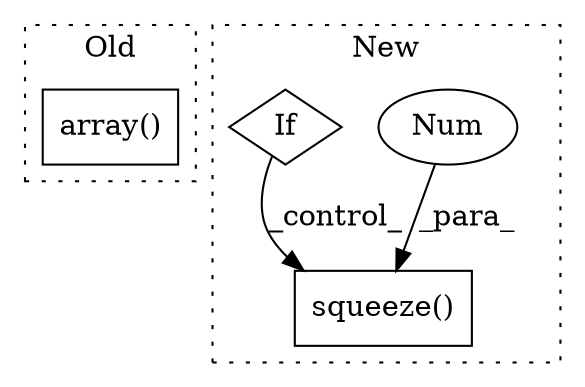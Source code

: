 digraph G {
subgraph cluster0 {
1 [label="array()" a="75" s="7521,7546" l="9,1" shape="box"];
label = "Old";
style="dotted";
}
subgraph cluster1 {
2 [label="squeeze()" a="75" s="9119,9132" l="12,1" shape="box"];
3 [label="Num" a="76" s="9131" l="1" shape="ellipse"];
4 [label="If" a="96" s="8557" l="3" shape="diamond"];
label = "New";
style="dotted";
}
3 -> 2 [label="_para_"];
4 -> 2 [label="_control_"];
}